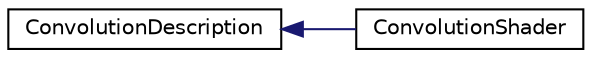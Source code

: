 digraph "Graphical Class Hierarchy"
{
  edge [fontname="Helvetica",fontsize="10",labelfontname="Helvetica",labelfontsize="10"];
  node [fontname="Helvetica",fontsize="10",shape=record];
  rankdir="LR";
  Node1 [label="ConvolutionDescription",height=0.2,width=0.4,color="black", fillcolor="white", style="filled",URL="$struct_convolution_description.html"];
  Node1 -> Node2 [dir="back",color="midnightblue",fontsize="10",style="solid",fontname="Helvetica"];
  Node2 [label="ConvolutionShader",height=0.2,width=0.4,color="black", fillcolor="white", style="filled",URL="$class_convolution_shader.html"];
}
